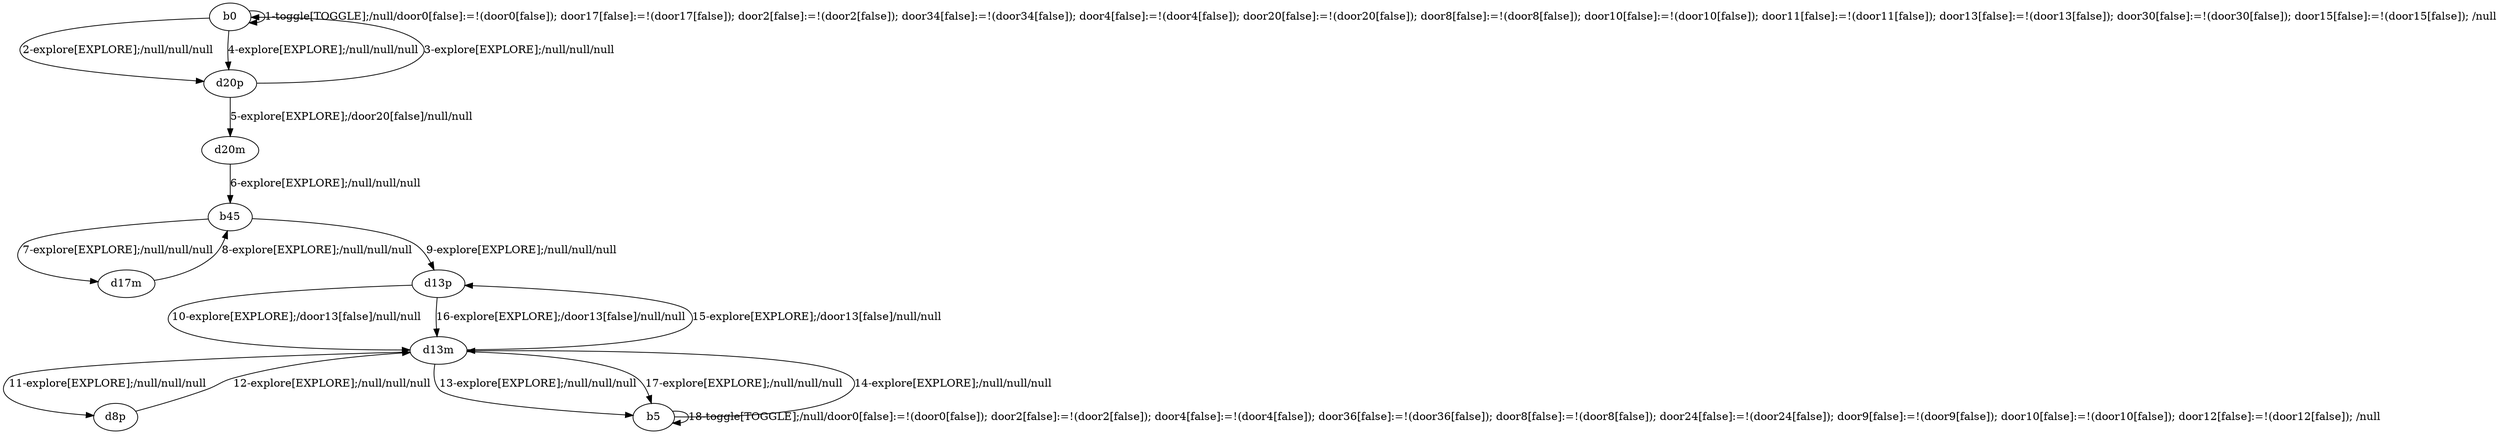 # Total number of goals covered by this test: 1
# b5 --> d13m

digraph g {
"b0" -> "b0" [label = "1-toggle[TOGGLE];/null/door0[false]:=!(door0[false]); door17[false]:=!(door17[false]); door2[false]:=!(door2[false]); door34[false]:=!(door34[false]); door4[false]:=!(door4[false]); door20[false]:=!(door20[false]); door8[false]:=!(door8[false]); door10[false]:=!(door10[false]); door11[false]:=!(door11[false]); door13[false]:=!(door13[false]); door30[false]:=!(door30[false]); door15[false]:=!(door15[false]); /null"];
"b0" -> "d20p" [label = "2-explore[EXPLORE];/null/null/null"];
"d20p" -> "b0" [label = "3-explore[EXPLORE];/null/null/null"];
"b0" -> "d20p" [label = "4-explore[EXPLORE];/null/null/null"];
"d20p" -> "d20m" [label = "5-explore[EXPLORE];/door20[false]/null/null"];
"d20m" -> "b45" [label = "6-explore[EXPLORE];/null/null/null"];
"b45" -> "d17m" [label = "7-explore[EXPLORE];/null/null/null"];
"d17m" -> "b45" [label = "8-explore[EXPLORE];/null/null/null"];
"b45" -> "d13p" [label = "9-explore[EXPLORE];/null/null/null"];
"d13p" -> "d13m" [label = "10-explore[EXPLORE];/door13[false]/null/null"];
"d13m" -> "d8p" [label = "11-explore[EXPLORE];/null/null/null"];
"d8p" -> "d13m" [label = "12-explore[EXPLORE];/null/null/null"];
"d13m" -> "b5" [label = "13-explore[EXPLORE];/null/null/null"];
"b5" -> "d13m" [label = "14-explore[EXPLORE];/null/null/null"];
"d13m" -> "d13p" [label = "15-explore[EXPLORE];/door13[false]/null/null"];
"d13p" -> "d13m" [label = "16-explore[EXPLORE];/door13[false]/null/null"];
"d13m" -> "b5" [label = "17-explore[EXPLORE];/null/null/null"];
"b5" -> "b5" [label = "18-toggle[TOGGLE];/null/door0[false]:=!(door0[false]); door2[false]:=!(door2[false]); door4[false]:=!(door4[false]); door36[false]:=!(door36[false]); door8[false]:=!(door8[false]); door24[false]:=!(door24[false]); door9[false]:=!(door9[false]); door10[false]:=!(door10[false]); door12[false]:=!(door12[false]); /null"];
}